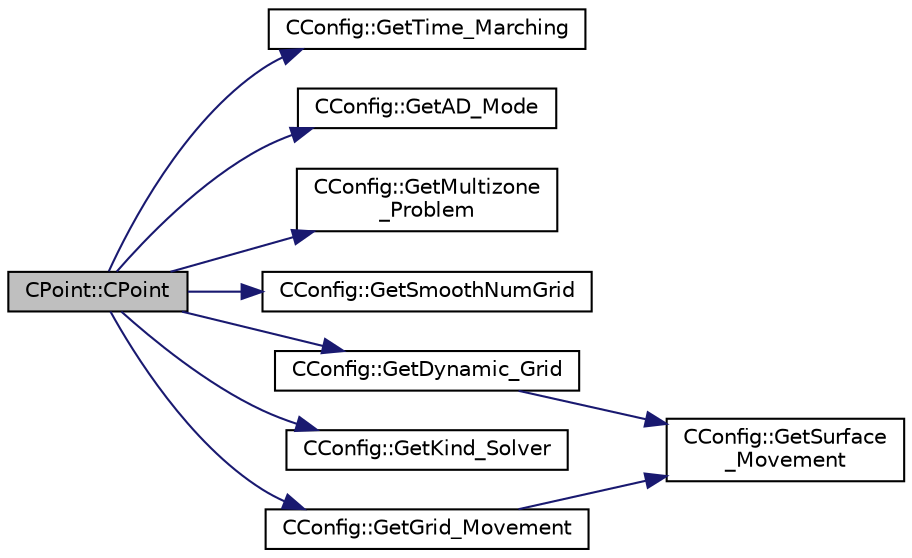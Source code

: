 digraph "CPoint::CPoint"
{
  edge [fontname="Helvetica",fontsize="10",labelfontname="Helvetica",labelfontsize="10"];
  node [fontname="Helvetica",fontsize="10",shape=record];
  rankdir="LR";
  Node10 [label="CPoint::CPoint",height=0.2,width=0.4,color="black", fillcolor="grey75", style="filled", fontcolor="black"];
  Node10 -> Node11 [color="midnightblue",fontsize="10",style="solid",fontname="Helvetica"];
  Node11 [label="CConfig::GetTime_Marching",height=0.2,width=0.4,color="black", fillcolor="white", style="filled",URL="$class_c_config.html#a864d499ce740184803607801c47abda7",tooltip="Provides information about the time integration, and change the write in the output files information..."];
  Node10 -> Node12 [color="midnightblue",fontsize="10",style="solid",fontname="Helvetica"];
  Node12 [label="CConfig::GetAD_Mode",height=0.2,width=0.4,color="black", fillcolor="white", style="filled",URL="$class_c_config.html#a4c95312e070f134110713b810ca09f83",tooltip="Get the AD support. "];
  Node10 -> Node13 [color="midnightblue",fontsize="10",style="solid",fontname="Helvetica"];
  Node13 [label="CConfig::GetMultizone\l_Problem",height=0.2,width=0.4,color="black", fillcolor="white", style="filled",URL="$class_c_config.html#ad9233b666b21e43c18592925be61cc9b",tooltip="Get whether the simulation we are running is a multizone simulation. "];
  Node10 -> Node14 [color="midnightblue",fontsize="10",style="solid",fontname="Helvetica"];
  Node14 [label="CConfig::GetSmoothNumGrid",height=0.2,width=0.4,color="black", fillcolor="white", style="filled",URL="$class_c_config.html#a8e216f5a6b46cdc4fa390d2c833e19f7",tooltip="Get information about there is a smoothing of the grid coordinates. "];
  Node10 -> Node15 [color="midnightblue",fontsize="10",style="solid",fontname="Helvetica"];
  Node15 [label="CConfig::GetDynamic_Grid",height=0.2,width=0.4,color="black", fillcolor="white", style="filled",URL="$class_c_config.html#aec128f3c410ba39efff14e6e4ae2db13",tooltip="Get information about dynamic grids. "];
  Node15 -> Node16 [color="midnightblue",fontsize="10",style="solid",fontname="Helvetica"];
  Node16 [label="CConfig::GetSurface\l_Movement",height=0.2,width=0.4,color="black", fillcolor="white", style="filled",URL="$class_c_config.html#a67dbc09d0ad95072023d7f356333d6c8",tooltip="Get information about deforming markers. "];
  Node10 -> Node17 [color="midnightblue",fontsize="10",style="solid",fontname="Helvetica"];
  Node17 [label="CConfig::GetKind_Solver",height=0.2,width=0.4,color="black", fillcolor="white", style="filled",URL="$class_c_config.html#a0e2628fc803f14ec6179427ee02e8655",tooltip="Governing equations of the flow (it can be different from the run time equation). ..."];
  Node10 -> Node18 [color="midnightblue",fontsize="10",style="solid",fontname="Helvetica"];
  Node18 [label="CConfig::GetGrid_Movement",height=0.2,width=0.4,color="black", fillcolor="white", style="filled",URL="$class_c_config.html#a65f49bf3888539804cc0ceac28a32923",tooltip="Get information about the grid movement. "];
  Node18 -> Node16 [color="midnightblue",fontsize="10",style="solid",fontname="Helvetica"];
}
